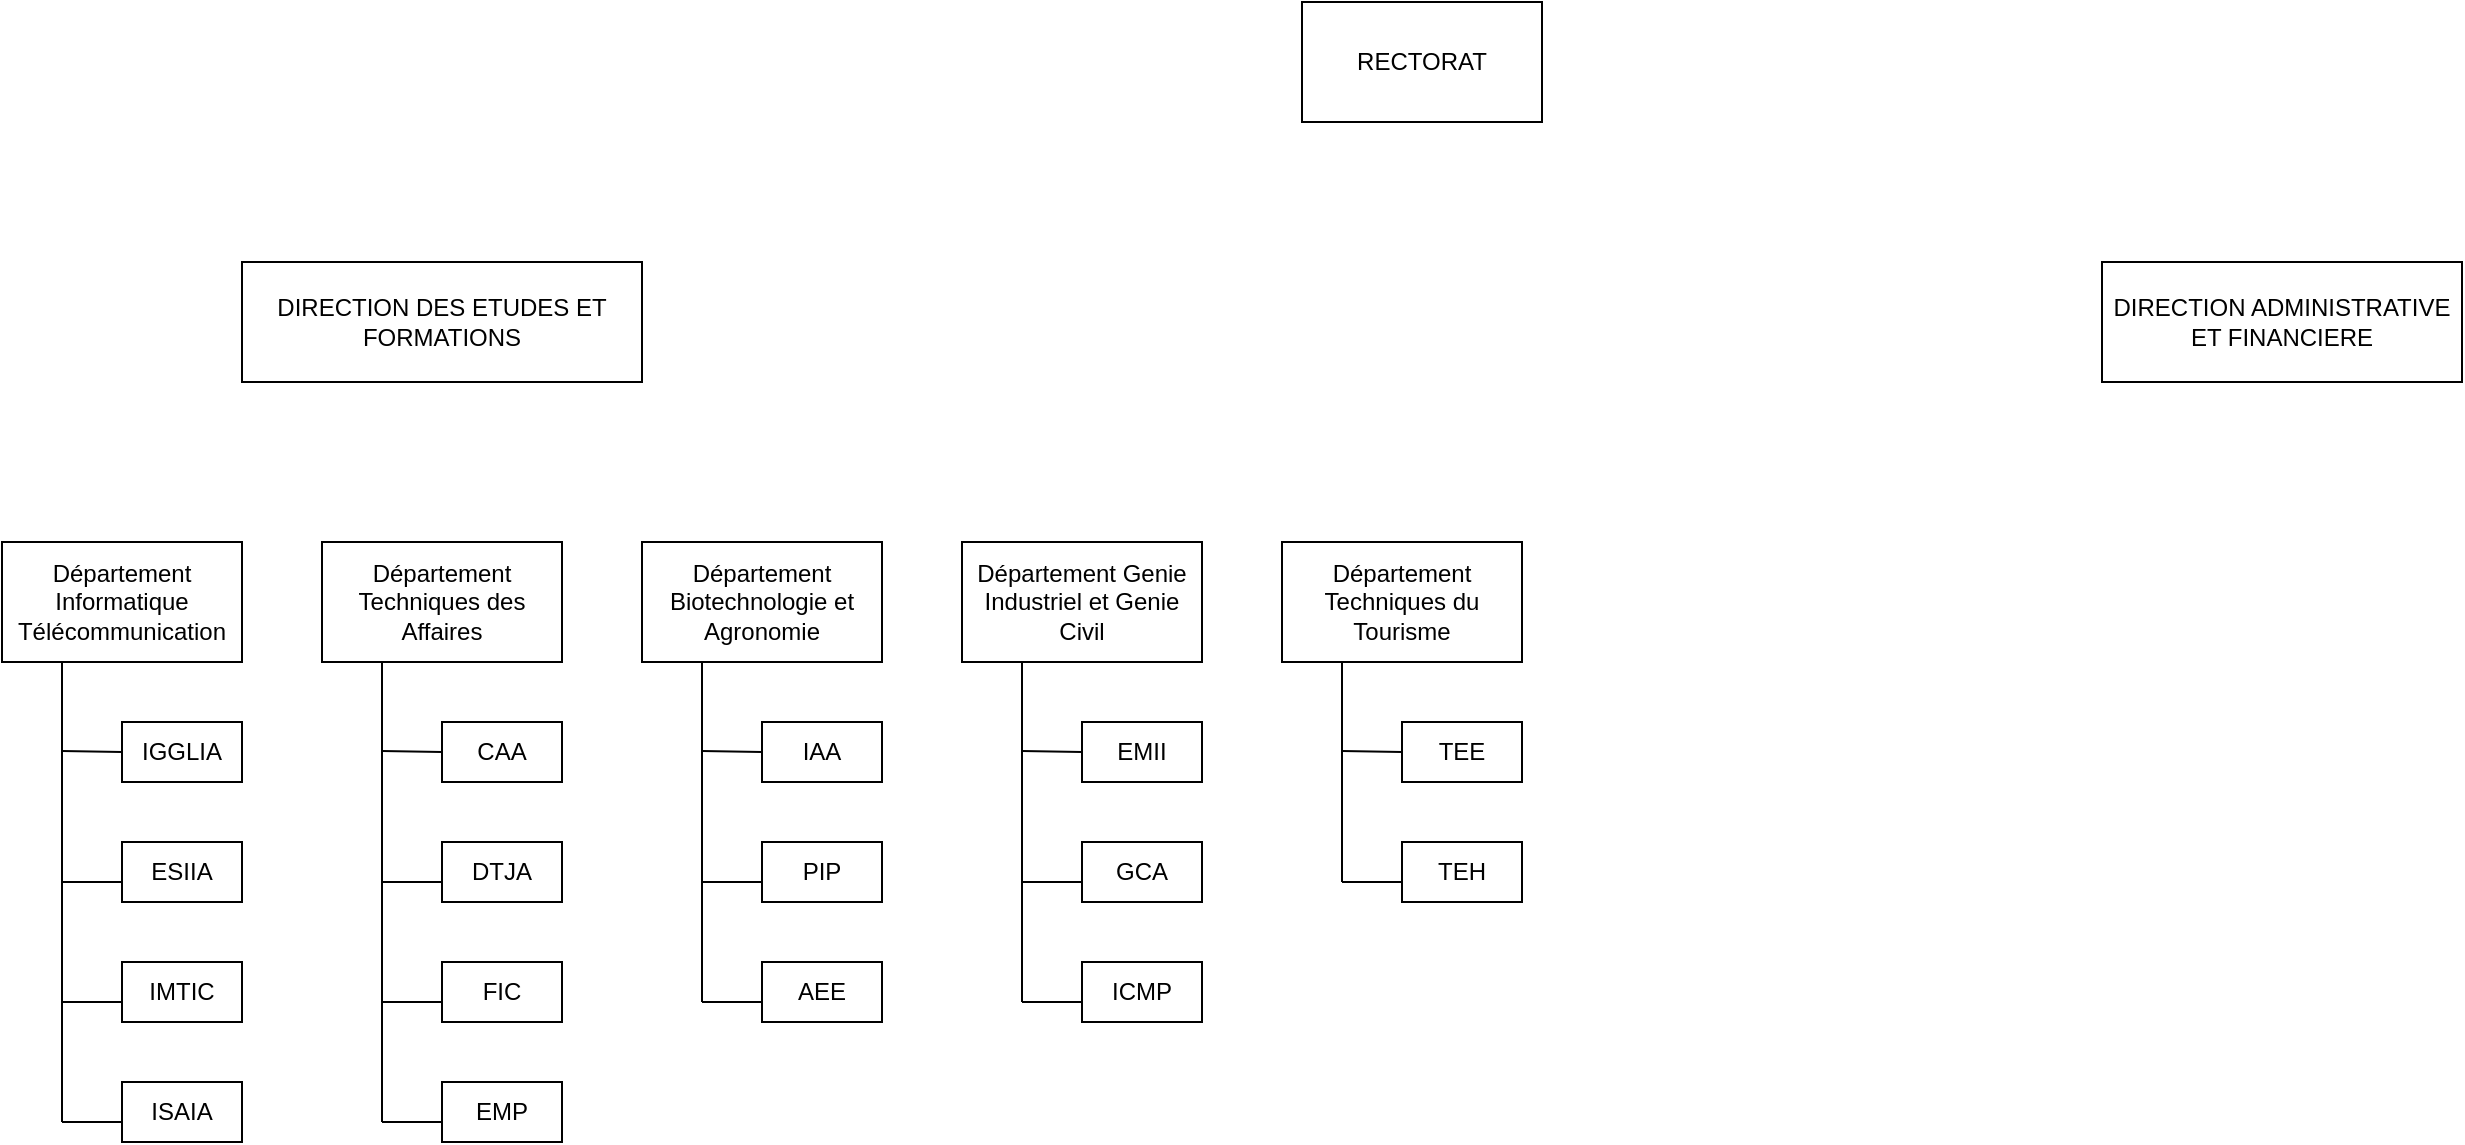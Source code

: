 <mxfile version="27.1.4">
  <diagram name="Page-1" id="xlEyX92lpY-V8RWt1eSj">
    <mxGraphModel dx="1875" dy="451" grid="1" gridSize="10" guides="1" tooltips="1" connect="1" arrows="1" fold="1" page="1" pageScale="1" pageWidth="850" pageHeight="1100" math="0" shadow="0">
      <root>
        <mxCell id="0" />
        <mxCell id="1" parent="0" />
        <mxCell id="_WFlMjglueLMnV6Pqlt_-1" value="RECTORAT" style="rounded=0;whiteSpace=wrap;html=1;" vertex="1" parent="1">
          <mxGeometry x="320" y="160" width="120" height="60" as="geometry" />
        </mxCell>
        <mxCell id="_WFlMjglueLMnV6Pqlt_-2" value="DIRECTION ADMINISTRATIVE ET FINANCIERE" style="rounded=0;whiteSpace=wrap;html=1;" vertex="1" parent="1">
          <mxGeometry x="720" y="290" width="180" height="60" as="geometry" />
        </mxCell>
        <mxCell id="_WFlMjglueLMnV6Pqlt_-3" value="DIRECTION DES ETUDES ET FORMATIONS" style="rounded=0;whiteSpace=wrap;html=1;" vertex="1" parent="1">
          <mxGeometry x="-210" y="290" width="200" height="60" as="geometry" />
        </mxCell>
        <mxCell id="_WFlMjglueLMnV6Pqlt_-4" value="Département Informatique Télécommunication" style="rounded=0;whiteSpace=wrap;html=1;" vertex="1" parent="1">
          <mxGeometry x="-330" y="430" width="120" height="60" as="geometry" />
        </mxCell>
        <mxCell id="_WFlMjglueLMnV6Pqlt_-15" value="IGGLIA" style="rounded=0;whiteSpace=wrap;html=1;" vertex="1" parent="1">
          <mxGeometry x="-270" y="520" width="60" height="30" as="geometry" />
        </mxCell>
        <mxCell id="_WFlMjglueLMnV6Pqlt_-19" value="ESIIA" style="rounded=0;whiteSpace=wrap;html=1;" vertex="1" parent="1">
          <mxGeometry x="-270" y="580" width="60" height="30" as="geometry" />
        </mxCell>
        <mxCell id="_WFlMjglueLMnV6Pqlt_-20" value="ISAIA" style="rounded=0;whiteSpace=wrap;html=1;" vertex="1" parent="1">
          <mxGeometry x="-270" y="700" width="60" height="30" as="geometry" />
        </mxCell>
        <mxCell id="_WFlMjglueLMnV6Pqlt_-21" value="IMTIC" style="rounded=0;whiteSpace=wrap;html=1;" vertex="1" parent="1">
          <mxGeometry x="-270" y="640" width="60" height="30" as="geometry" />
        </mxCell>
        <mxCell id="_WFlMjglueLMnV6Pqlt_-39" value="" style="endArrow=none;html=1;rounded=0;" edge="1" parent="1">
          <mxGeometry width="50" height="50" relative="1" as="geometry">
            <mxPoint x="-300" y="720" as="sourcePoint" />
            <mxPoint x="-300" y="490" as="targetPoint" />
          </mxGeometry>
        </mxCell>
        <mxCell id="_WFlMjglueLMnV6Pqlt_-44" value="" style="endArrow=none;html=1;rounded=0;entryX=0;entryY=0.5;entryDx=0;entryDy=0;" edge="1" parent="1" target="_WFlMjglueLMnV6Pqlt_-15">
          <mxGeometry width="50" height="50" relative="1" as="geometry">
            <mxPoint x="-300" y="534.5" as="sourcePoint" />
            <mxPoint x="-250" y="534.5" as="targetPoint" />
          </mxGeometry>
        </mxCell>
        <mxCell id="_WFlMjglueLMnV6Pqlt_-46" value="" style="endArrow=none;html=1;rounded=0;" edge="1" parent="1">
          <mxGeometry width="50" height="50" relative="1" as="geometry">
            <mxPoint x="-300" y="600" as="sourcePoint" />
            <mxPoint x="-270" y="600" as="targetPoint" />
          </mxGeometry>
        </mxCell>
        <mxCell id="_WFlMjglueLMnV6Pqlt_-47" value="" style="endArrow=none;html=1;rounded=0;" edge="1" parent="1">
          <mxGeometry width="50" height="50" relative="1" as="geometry">
            <mxPoint x="-300" y="660" as="sourcePoint" />
            <mxPoint x="-270" y="660" as="targetPoint" />
          </mxGeometry>
        </mxCell>
        <mxCell id="_WFlMjglueLMnV6Pqlt_-48" value="" style="endArrow=none;html=1;rounded=0;" edge="1" parent="1">
          <mxGeometry width="50" height="50" relative="1" as="geometry">
            <mxPoint x="-300" y="720" as="sourcePoint" />
            <mxPoint x="-270" y="720" as="targetPoint" />
          </mxGeometry>
        </mxCell>
        <mxCell id="_WFlMjglueLMnV6Pqlt_-49" value="Département Techniques des Affaires" style="rounded=0;whiteSpace=wrap;html=1;" vertex="1" parent="1">
          <mxGeometry x="-170" y="430" width="120" height="60" as="geometry" />
        </mxCell>
        <mxCell id="_WFlMjglueLMnV6Pqlt_-50" value="CAA" style="rounded=0;whiteSpace=wrap;html=1;" vertex="1" parent="1">
          <mxGeometry x="-110" y="520" width="60" height="30" as="geometry" />
        </mxCell>
        <mxCell id="_WFlMjglueLMnV6Pqlt_-51" value="DTJA" style="rounded=0;whiteSpace=wrap;html=1;" vertex="1" parent="1">
          <mxGeometry x="-110" y="580" width="60" height="30" as="geometry" />
        </mxCell>
        <mxCell id="_WFlMjglueLMnV6Pqlt_-52" value="EMP" style="rounded=0;whiteSpace=wrap;html=1;" vertex="1" parent="1">
          <mxGeometry x="-110" y="700" width="60" height="30" as="geometry" />
        </mxCell>
        <mxCell id="_WFlMjglueLMnV6Pqlt_-53" value="FIC" style="rounded=0;whiteSpace=wrap;html=1;" vertex="1" parent="1">
          <mxGeometry x="-110" y="640" width="60" height="30" as="geometry" />
        </mxCell>
        <mxCell id="_WFlMjglueLMnV6Pqlt_-54" value="" style="endArrow=none;html=1;rounded=0;" edge="1" parent="1">
          <mxGeometry width="50" height="50" relative="1" as="geometry">
            <mxPoint x="-140" y="720" as="sourcePoint" />
            <mxPoint x="-140" y="490" as="targetPoint" />
          </mxGeometry>
        </mxCell>
        <mxCell id="_WFlMjglueLMnV6Pqlt_-55" value="" style="endArrow=none;html=1;rounded=0;entryX=0;entryY=0.5;entryDx=0;entryDy=0;" edge="1" target="_WFlMjglueLMnV6Pqlt_-50" parent="1">
          <mxGeometry width="50" height="50" relative="1" as="geometry">
            <mxPoint x="-140" y="534.5" as="sourcePoint" />
            <mxPoint x="-90" y="534.5" as="targetPoint" />
          </mxGeometry>
        </mxCell>
        <mxCell id="_WFlMjglueLMnV6Pqlt_-56" value="" style="endArrow=none;html=1;rounded=0;" edge="1" parent="1">
          <mxGeometry width="50" height="50" relative="1" as="geometry">
            <mxPoint x="-140" y="600" as="sourcePoint" />
            <mxPoint x="-110" y="600" as="targetPoint" />
          </mxGeometry>
        </mxCell>
        <mxCell id="_WFlMjglueLMnV6Pqlt_-57" value="" style="endArrow=none;html=1;rounded=0;" edge="1" parent="1">
          <mxGeometry width="50" height="50" relative="1" as="geometry">
            <mxPoint x="-140" y="660" as="sourcePoint" />
            <mxPoint x="-110" y="660" as="targetPoint" />
          </mxGeometry>
        </mxCell>
        <mxCell id="_WFlMjglueLMnV6Pqlt_-58" value="" style="endArrow=none;html=1;rounded=0;" edge="1" parent="1">
          <mxGeometry width="50" height="50" relative="1" as="geometry">
            <mxPoint x="-140" y="720" as="sourcePoint" />
            <mxPoint x="-110" y="720" as="targetPoint" />
          </mxGeometry>
        </mxCell>
        <mxCell id="_WFlMjglueLMnV6Pqlt_-59" value="Département Biotechnologie et Agronomie" style="rounded=0;whiteSpace=wrap;html=1;" vertex="1" parent="1">
          <mxGeometry x="-10" y="430" width="120" height="60" as="geometry" />
        </mxCell>
        <mxCell id="_WFlMjglueLMnV6Pqlt_-60" value="IAA" style="rounded=0;whiteSpace=wrap;html=1;" vertex="1" parent="1">
          <mxGeometry x="50" y="520" width="60" height="30" as="geometry" />
        </mxCell>
        <mxCell id="_WFlMjglueLMnV6Pqlt_-61" value="PIP" style="rounded=0;whiteSpace=wrap;html=1;" vertex="1" parent="1">
          <mxGeometry x="50" y="580" width="60" height="30" as="geometry" />
        </mxCell>
        <mxCell id="_WFlMjglueLMnV6Pqlt_-63" value="AEE" style="rounded=0;whiteSpace=wrap;html=1;" vertex="1" parent="1">
          <mxGeometry x="50" y="640" width="60" height="30" as="geometry" />
        </mxCell>
        <mxCell id="_WFlMjglueLMnV6Pqlt_-64" value="" style="endArrow=none;html=1;rounded=0;" edge="1" parent="1">
          <mxGeometry width="50" height="50" relative="1" as="geometry">
            <mxPoint x="20" y="660" as="sourcePoint" />
            <mxPoint x="20" y="490" as="targetPoint" />
          </mxGeometry>
        </mxCell>
        <mxCell id="_WFlMjglueLMnV6Pqlt_-65" value="" style="endArrow=none;html=1;rounded=0;entryX=0;entryY=0.5;entryDx=0;entryDy=0;" edge="1" target="_WFlMjglueLMnV6Pqlt_-60" parent="1">
          <mxGeometry width="50" height="50" relative="1" as="geometry">
            <mxPoint x="20" y="534.5" as="sourcePoint" />
            <mxPoint x="70" y="534.5" as="targetPoint" />
          </mxGeometry>
        </mxCell>
        <mxCell id="_WFlMjglueLMnV6Pqlt_-66" value="" style="endArrow=none;html=1;rounded=0;" edge="1" parent="1">
          <mxGeometry width="50" height="50" relative="1" as="geometry">
            <mxPoint x="20" y="600" as="sourcePoint" />
            <mxPoint x="50" y="600" as="targetPoint" />
          </mxGeometry>
        </mxCell>
        <mxCell id="_WFlMjglueLMnV6Pqlt_-67" value="" style="endArrow=none;html=1;rounded=0;" edge="1" parent="1">
          <mxGeometry width="50" height="50" relative="1" as="geometry">
            <mxPoint x="20" y="660" as="sourcePoint" />
            <mxPoint x="50" y="660" as="targetPoint" />
          </mxGeometry>
        </mxCell>
        <mxCell id="_WFlMjglueLMnV6Pqlt_-69" value="Département Genie Industriel et Genie Civil" style="rounded=0;whiteSpace=wrap;html=1;" vertex="1" parent="1">
          <mxGeometry x="150" y="430" width="120" height="60" as="geometry" />
        </mxCell>
        <mxCell id="_WFlMjglueLMnV6Pqlt_-70" value="EMII" style="rounded=0;whiteSpace=wrap;html=1;" vertex="1" parent="1">
          <mxGeometry x="210" y="520" width="60" height="30" as="geometry" />
        </mxCell>
        <mxCell id="_WFlMjglueLMnV6Pqlt_-71" value="GCA" style="rounded=0;whiteSpace=wrap;html=1;" vertex="1" parent="1">
          <mxGeometry x="210" y="580" width="60" height="30" as="geometry" />
        </mxCell>
        <mxCell id="_WFlMjglueLMnV6Pqlt_-73" value="ICMP" style="rounded=0;whiteSpace=wrap;html=1;" vertex="1" parent="1">
          <mxGeometry x="210" y="640" width="60" height="30" as="geometry" />
        </mxCell>
        <mxCell id="_WFlMjglueLMnV6Pqlt_-74" value="" style="endArrow=none;html=1;rounded=0;" edge="1" parent="1">
          <mxGeometry width="50" height="50" relative="1" as="geometry">
            <mxPoint x="180" y="660" as="sourcePoint" />
            <mxPoint x="180" y="490" as="targetPoint" />
          </mxGeometry>
        </mxCell>
        <mxCell id="_WFlMjglueLMnV6Pqlt_-75" value="" style="endArrow=none;html=1;rounded=0;entryX=0;entryY=0.5;entryDx=0;entryDy=0;" edge="1" target="_WFlMjglueLMnV6Pqlt_-70" parent="1">
          <mxGeometry width="50" height="50" relative="1" as="geometry">
            <mxPoint x="180" y="534.5" as="sourcePoint" />
            <mxPoint x="230" y="534.5" as="targetPoint" />
          </mxGeometry>
        </mxCell>
        <mxCell id="_WFlMjglueLMnV6Pqlt_-76" value="" style="endArrow=none;html=1;rounded=0;" edge="1" parent="1">
          <mxGeometry width="50" height="50" relative="1" as="geometry">
            <mxPoint x="180" y="600" as="sourcePoint" />
            <mxPoint x="210" y="600" as="targetPoint" />
          </mxGeometry>
        </mxCell>
        <mxCell id="_WFlMjglueLMnV6Pqlt_-77" value="" style="endArrow=none;html=1;rounded=0;" edge="1" parent="1">
          <mxGeometry width="50" height="50" relative="1" as="geometry">
            <mxPoint x="180" y="660" as="sourcePoint" />
            <mxPoint x="210" y="660" as="targetPoint" />
          </mxGeometry>
        </mxCell>
        <mxCell id="_WFlMjglueLMnV6Pqlt_-79" value="Département Techniques du Tourisme" style="rounded=0;whiteSpace=wrap;html=1;" vertex="1" parent="1">
          <mxGeometry x="310" y="430" width="120" height="60" as="geometry" />
        </mxCell>
        <mxCell id="_WFlMjglueLMnV6Pqlt_-80" value="TEE" style="rounded=0;whiteSpace=wrap;html=1;" vertex="1" parent="1">
          <mxGeometry x="370" y="520" width="60" height="30" as="geometry" />
        </mxCell>
        <mxCell id="_WFlMjglueLMnV6Pqlt_-81" value="TEH" style="rounded=0;whiteSpace=wrap;html=1;" vertex="1" parent="1">
          <mxGeometry x="370" y="580" width="60" height="30" as="geometry" />
        </mxCell>
        <mxCell id="_WFlMjglueLMnV6Pqlt_-84" value="" style="endArrow=none;html=1;rounded=0;" edge="1" parent="1">
          <mxGeometry width="50" height="50" relative="1" as="geometry">
            <mxPoint x="340" y="600" as="sourcePoint" />
            <mxPoint x="340" y="490" as="targetPoint" />
          </mxGeometry>
        </mxCell>
        <mxCell id="_WFlMjglueLMnV6Pqlt_-85" value="" style="endArrow=none;html=1;rounded=0;entryX=0;entryY=0.5;entryDx=0;entryDy=0;" edge="1" target="_WFlMjglueLMnV6Pqlt_-80" parent="1">
          <mxGeometry width="50" height="50" relative="1" as="geometry">
            <mxPoint x="340" y="534.5" as="sourcePoint" />
            <mxPoint x="390" y="534.5" as="targetPoint" />
          </mxGeometry>
        </mxCell>
        <mxCell id="_WFlMjglueLMnV6Pqlt_-86" value="" style="endArrow=none;html=1;rounded=0;" edge="1" parent="1">
          <mxGeometry width="50" height="50" relative="1" as="geometry">
            <mxPoint x="340" y="600" as="sourcePoint" />
            <mxPoint x="370" y="600" as="targetPoint" />
          </mxGeometry>
        </mxCell>
      </root>
    </mxGraphModel>
  </diagram>
</mxfile>
